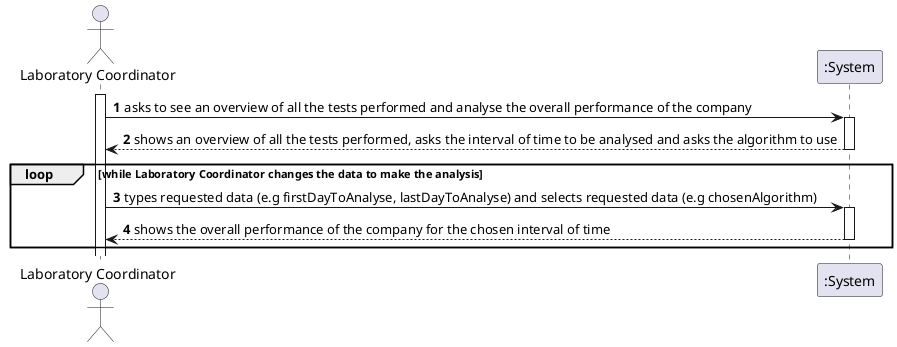 @startuml
autonumber
actor "Laboratory Coordinator" as LC

activate LC
LC-> ":System" : asks to see an overview of all the tests performed and analyse the overall performance of the company
activate ":System"
":System" --> LC : shows an overview of all the tests performed, asks the interval of time to be analysed and asks the algorithm to use
deactivate ":System"

loop while Laboratory Coordinator changes the data to make the analysis
LC-> ":System" : types requested data (e.g firstDayToAnalyse, lastDayToAnalyse) and selects requested data (e.g chosenAlgorithm)
activate ":System"
":System" --> LC : shows the overall performance of the company for the chosen interval of time
deactivate ":System"
end

@enduml